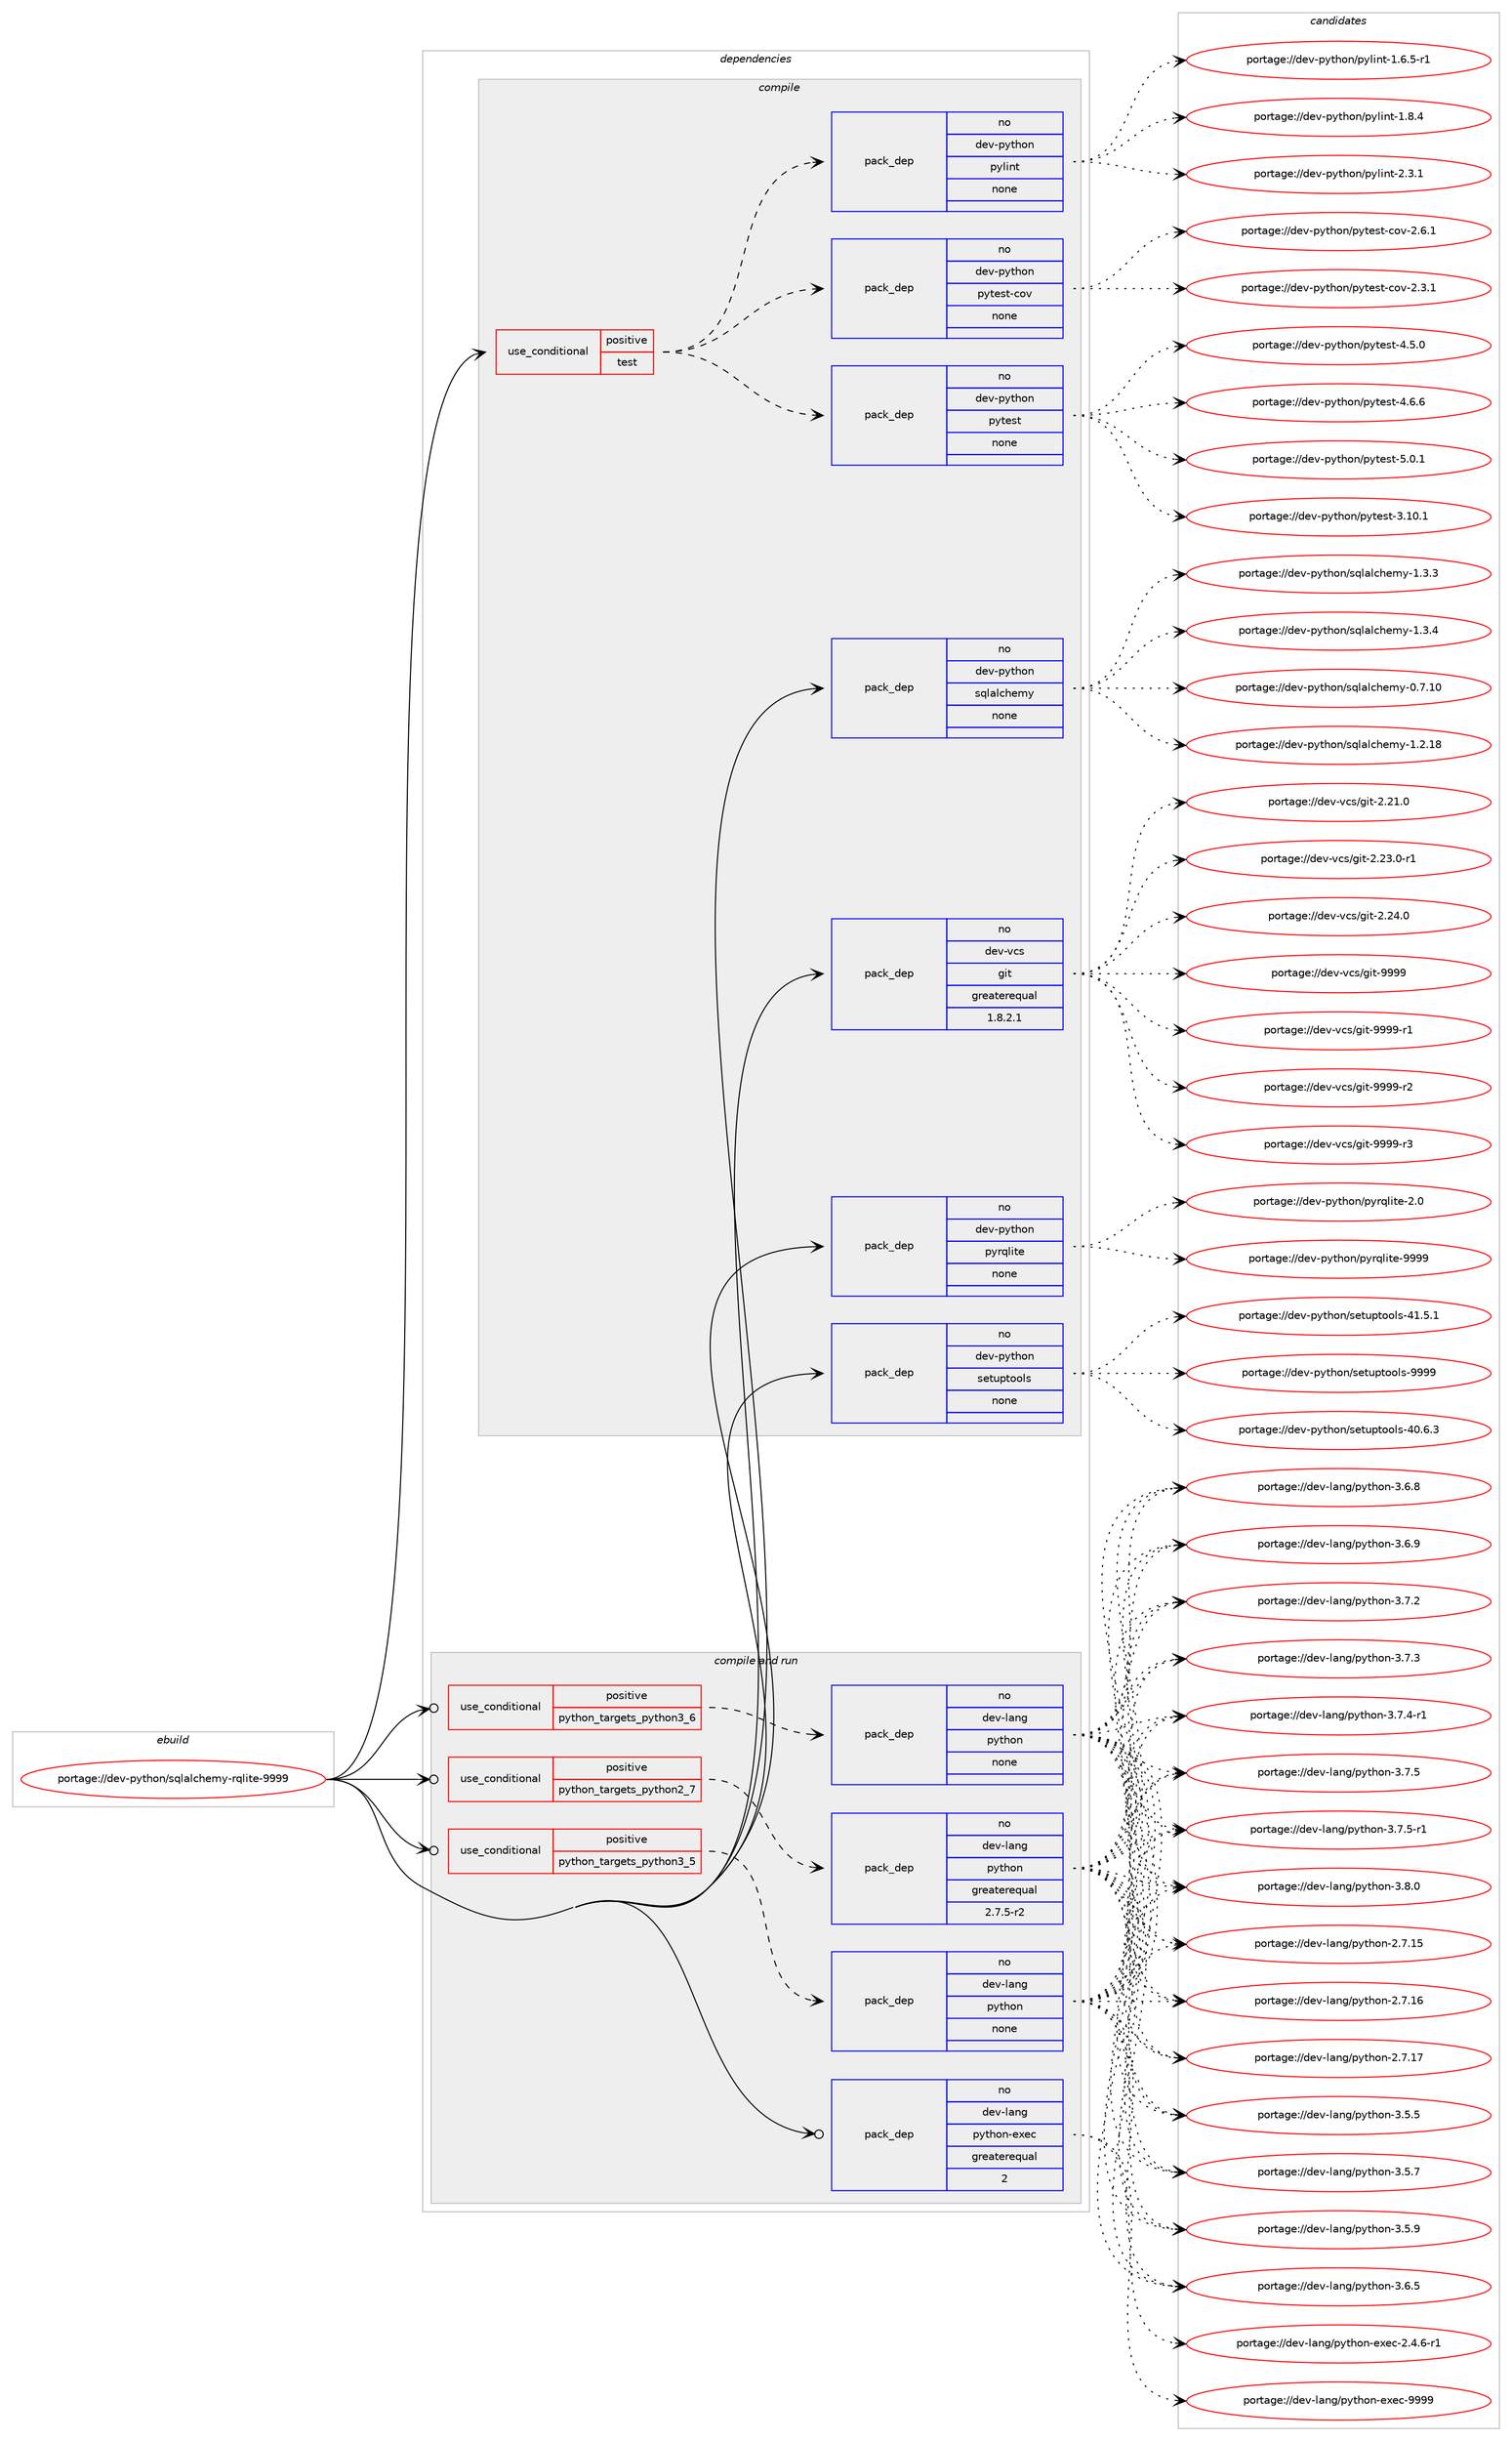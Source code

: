 digraph prolog {

# *************
# Graph options
# *************

newrank=true;
concentrate=true;
compound=true;
graph [rankdir=LR,fontname=Helvetica,fontsize=10,ranksep=1.5];#, ranksep=2.5, nodesep=0.2];
edge  [arrowhead=vee];
node  [fontname=Helvetica,fontsize=10];

# **********
# The ebuild
# **********

subgraph cluster_leftcol {
color=gray;
rank=same;
label=<<i>ebuild</i>>;
id [label="portage://dev-python/sqlalchemy-rqlite-9999", color=red, width=4, href="../dev-python/sqlalchemy-rqlite-9999.svg"];
}

# ****************
# The dependencies
# ****************

subgraph cluster_midcol {
color=gray;
label=<<i>dependencies</i>>;
subgraph cluster_compile {
fillcolor="#eeeeee";
style=filled;
label=<<i>compile</i>>;
subgraph cond39199 {
dependency174006 [label=<<TABLE BORDER="0" CELLBORDER="1" CELLSPACING="0" CELLPADDING="4"><TR><TD ROWSPAN="3" CELLPADDING="10">use_conditional</TD></TR><TR><TD>positive</TD></TR><TR><TD>test</TD></TR></TABLE>>, shape=none, color=red];
subgraph pack131404 {
dependency174007 [label=<<TABLE BORDER="0" CELLBORDER="1" CELLSPACING="0" CELLPADDING="4" WIDTH="220"><TR><TD ROWSPAN="6" CELLPADDING="30">pack_dep</TD></TR><TR><TD WIDTH="110">no</TD></TR><TR><TD>dev-python</TD></TR><TR><TD>pytest</TD></TR><TR><TD>none</TD></TR><TR><TD></TD></TR></TABLE>>, shape=none, color=blue];
}
dependency174006:e -> dependency174007:w [weight=20,style="dashed",arrowhead="vee"];
subgraph pack131405 {
dependency174008 [label=<<TABLE BORDER="0" CELLBORDER="1" CELLSPACING="0" CELLPADDING="4" WIDTH="220"><TR><TD ROWSPAN="6" CELLPADDING="30">pack_dep</TD></TR><TR><TD WIDTH="110">no</TD></TR><TR><TD>dev-python</TD></TR><TR><TD>pytest-cov</TD></TR><TR><TD>none</TD></TR><TR><TD></TD></TR></TABLE>>, shape=none, color=blue];
}
dependency174006:e -> dependency174008:w [weight=20,style="dashed",arrowhead="vee"];
subgraph pack131406 {
dependency174009 [label=<<TABLE BORDER="0" CELLBORDER="1" CELLSPACING="0" CELLPADDING="4" WIDTH="220"><TR><TD ROWSPAN="6" CELLPADDING="30">pack_dep</TD></TR><TR><TD WIDTH="110">no</TD></TR><TR><TD>dev-python</TD></TR><TR><TD>pylint</TD></TR><TR><TD>none</TD></TR><TR><TD></TD></TR></TABLE>>, shape=none, color=blue];
}
dependency174006:e -> dependency174009:w [weight=20,style="dashed",arrowhead="vee"];
}
id:e -> dependency174006:w [weight=20,style="solid",arrowhead="vee"];
subgraph pack131407 {
dependency174010 [label=<<TABLE BORDER="0" CELLBORDER="1" CELLSPACING="0" CELLPADDING="4" WIDTH="220"><TR><TD ROWSPAN="6" CELLPADDING="30">pack_dep</TD></TR><TR><TD WIDTH="110">no</TD></TR><TR><TD>dev-python</TD></TR><TR><TD>pyrqlite</TD></TR><TR><TD>none</TD></TR><TR><TD></TD></TR></TABLE>>, shape=none, color=blue];
}
id:e -> dependency174010:w [weight=20,style="solid",arrowhead="vee"];
subgraph pack131408 {
dependency174011 [label=<<TABLE BORDER="0" CELLBORDER="1" CELLSPACING="0" CELLPADDING="4" WIDTH="220"><TR><TD ROWSPAN="6" CELLPADDING="30">pack_dep</TD></TR><TR><TD WIDTH="110">no</TD></TR><TR><TD>dev-python</TD></TR><TR><TD>setuptools</TD></TR><TR><TD>none</TD></TR><TR><TD></TD></TR></TABLE>>, shape=none, color=blue];
}
id:e -> dependency174011:w [weight=20,style="solid",arrowhead="vee"];
subgraph pack131409 {
dependency174012 [label=<<TABLE BORDER="0" CELLBORDER="1" CELLSPACING="0" CELLPADDING="4" WIDTH="220"><TR><TD ROWSPAN="6" CELLPADDING="30">pack_dep</TD></TR><TR><TD WIDTH="110">no</TD></TR><TR><TD>dev-python</TD></TR><TR><TD>sqlalchemy</TD></TR><TR><TD>none</TD></TR><TR><TD></TD></TR></TABLE>>, shape=none, color=blue];
}
id:e -> dependency174012:w [weight=20,style="solid",arrowhead="vee"];
subgraph pack131410 {
dependency174013 [label=<<TABLE BORDER="0" CELLBORDER="1" CELLSPACING="0" CELLPADDING="4" WIDTH="220"><TR><TD ROWSPAN="6" CELLPADDING="30">pack_dep</TD></TR><TR><TD WIDTH="110">no</TD></TR><TR><TD>dev-vcs</TD></TR><TR><TD>git</TD></TR><TR><TD>greaterequal</TD></TR><TR><TD>1.8.2.1</TD></TR></TABLE>>, shape=none, color=blue];
}
id:e -> dependency174013:w [weight=20,style="solid",arrowhead="vee"];
}
subgraph cluster_compileandrun {
fillcolor="#eeeeee";
style=filled;
label=<<i>compile and run</i>>;
subgraph cond39200 {
dependency174014 [label=<<TABLE BORDER="0" CELLBORDER="1" CELLSPACING="0" CELLPADDING="4"><TR><TD ROWSPAN="3" CELLPADDING="10">use_conditional</TD></TR><TR><TD>positive</TD></TR><TR><TD>python_targets_python2_7</TD></TR></TABLE>>, shape=none, color=red];
subgraph pack131411 {
dependency174015 [label=<<TABLE BORDER="0" CELLBORDER="1" CELLSPACING="0" CELLPADDING="4" WIDTH="220"><TR><TD ROWSPAN="6" CELLPADDING="30">pack_dep</TD></TR><TR><TD WIDTH="110">no</TD></TR><TR><TD>dev-lang</TD></TR><TR><TD>python</TD></TR><TR><TD>greaterequal</TD></TR><TR><TD>2.7.5-r2</TD></TR></TABLE>>, shape=none, color=blue];
}
dependency174014:e -> dependency174015:w [weight=20,style="dashed",arrowhead="vee"];
}
id:e -> dependency174014:w [weight=20,style="solid",arrowhead="odotvee"];
subgraph cond39201 {
dependency174016 [label=<<TABLE BORDER="0" CELLBORDER="1" CELLSPACING="0" CELLPADDING="4"><TR><TD ROWSPAN="3" CELLPADDING="10">use_conditional</TD></TR><TR><TD>positive</TD></TR><TR><TD>python_targets_python3_5</TD></TR></TABLE>>, shape=none, color=red];
subgraph pack131412 {
dependency174017 [label=<<TABLE BORDER="0" CELLBORDER="1" CELLSPACING="0" CELLPADDING="4" WIDTH="220"><TR><TD ROWSPAN="6" CELLPADDING="30">pack_dep</TD></TR><TR><TD WIDTH="110">no</TD></TR><TR><TD>dev-lang</TD></TR><TR><TD>python</TD></TR><TR><TD>none</TD></TR><TR><TD></TD></TR></TABLE>>, shape=none, color=blue];
}
dependency174016:e -> dependency174017:w [weight=20,style="dashed",arrowhead="vee"];
}
id:e -> dependency174016:w [weight=20,style="solid",arrowhead="odotvee"];
subgraph cond39202 {
dependency174018 [label=<<TABLE BORDER="0" CELLBORDER="1" CELLSPACING="0" CELLPADDING="4"><TR><TD ROWSPAN="3" CELLPADDING="10">use_conditional</TD></TR><TR><TD>positive</TD></TR><TR><TD>python_targets_python3_6</TD></TR></TABLE>>, shape=none, color=red];
subgraph pack131413 {
dependency174019 [label=<<TABLE BORDER="0" CELLBORDER="1" CELLSPACING="0" CELLPADDING="4" WIDTH="220"><TR><TD ROWSPAN="6" CELLPADDING="30">pack_dep</TD></TR><TR><TD WIDTH="110">no</TD></TR><TR><TD>dev-lang</TD></TR><TR><TD>python</TD></TR><TR><TD>none</TD></TR><TR><TD></TD></TR></TABLE>>, shape=none, color=blue];
}
dependency174018:e -> dependency174019:w [weight=20,style="dashed",arrowhead="vee"];
}
id:e -> dependency174018:w [weight=20,style="solid",arrowhead="odotvee"];
subgraph pack131414 {
dependency174020 [label=<<TABLE BORDER="0" CELLBORDER="1" CELLSPACING="0" CELLPADDING="4" WIDTH="220"><TR><TD ROWSPAN="6" CELLPADDING="30">pack_dep</TD></TR><TR><TD WIDTH="110">no</TD></TR><TR><TD>dev-lang</TD></TR><TR><TD>python-exec</TD></TR><TR><TD>greaterequal</TD></TR><TR><TD>2</TD></TR></TABLE>>, shape=none, color=blue];
}
id:e -> dependency174020:w [weight=20,style="solid",arrowhead="odotvee"];
}
subgraph cluster_run {
fillcolor="#eeeeee";
style=filled;
label=<<i>run</i>>;
}
}

# **************
# The candidates
# **************

subgraph cluster_choices {
rank=same;
color=gray;
label=<<i>candidates</i>>;

subgraph choice131404 {
color=black;
nodesep=1;
choiceportage100101118451121211161041111104711212111610111511645514649484649 [label="portage://dev-python/pytest-3.10.1", color=red, width=4,href="../dev-python/pytest-3.10.1.svg"];
choiceportage1001011184511212111610411111047112121116101115116455246534648 [label="portage://dev-python/pytest-4.5.0", color=red, width=4,href="../dev-python/pytest-4.5.0.svg"];
choiceportage1001011184511212111610411111047112121116101115116455246544654 [label="portage://dev-python/pytest-4.6.6", color=red, width=4,href="../dev-python/pytest-4.6.6.svg"];
choiceportage1001011184511212111610411111047112121116101115116455346484649 [label="portage://dev-python/pytest-5.0.1", color=red, width=4,href="../dev-python/pytest-5.0.1.svg"];
dependency174007:e -> choiceportage100101118451121211161041111104711212111610111511645514649484649:w [style=dotted,weight="100"];
dependency174007:e -> choiceportage1001011184511212111610411111047112121116101115116455246534648:w [style=dotted,weight="100"];
dependency174007:e -> choiceportage1001011184511212111610411111047112121116101115116455246544654:w [style=dotted,weight="100"];
dependency174007:e -> choiceportage1001011184511212111610411111047112121116101115116455346484649:w [style=dotted,weight="100"];
}
subgraph choice131405 {
color=black;
nodesep=1;
choiceportage10010111845112121116104111110471121211161011151164599111118455046514649 [label="portage://dev-python/pytest-cov-2.3.1", color=red, width=4,href="../dev-python/pytest-cov-2.3.1.svg"];
choiceportage10010111845112121116104111110471121211161011151164599111118455046544649 [label="portage://dev-python/pytest-cov-2.6.1", color=red, width=4,href="../dev-python/pytest-cov-2.6.1.svg"];
dependency174008:e -> choiceportage10010111845112121116104111110471121211161011151164599111118455046514649:w [style=dotted,weight="100"];
dependency174008:e -> choiceportage10010111845112121116104111110471121211161011151164599111118455046544649:w [style=dotted,weight="100"];
}
subgraph choice131406 {
color=black;
nodesep=1;
choiceportage10010111845112121116104111110471121211081051101164549465446534511449 [label="portage://dev-python/pylint-1.6.5-r1", color=red, width=4,href="../dev-python/pylint-1.6.5-r1.svg"];
choiceportage1001011184511212111610411111047112121108105110116454946564652 [label="portage://dev-python/pylint-1.8.4", color=red, width=4,href="../dev-python/pylint-1.8.4.svg"];
choiceportage1001011184511212111610411111047112121108105110116455046514649 [label="portage://dev-python/pylint-2.3.1", color=red, width=4,href="../dev-python/pylint-2.3.1.svg"];
dependency174009:e -> choiceportage10010111845112121116104111110471121211081051101164549465446534511449:w [style=dotted,weight="100"];
dependency174009:e -> choiceportage1001011184511212111610411111047112121108105110116454946564652:w [style=dotted,weight="100"];
dependency174009:e -> choiceportage1001011184511212111610411111047112121108105110116455046514649:w [style=dotted,weight="100"];
}
subgraph choice131407 {
color=black;
nodesep=1;
choiceportage100101118451121211161041111104711212111411310810511610145504648 [label="portage://dev-python/pyrqlite-2.0", color=red, width=4,href="../dev-python/pyrqlite-2.0.svg"];
choiceportage10010111845112121116104111110471121211141131081051161014557575757 [label="portage://dev-python/pyrqlite-9999", color=red, width=4,href="../dev-python/pyrqlite-9999.svg"];
dependency174010:e -> choiceportage100101118451121211161041111104711212111411310810511610145504648:w [style=dotted,weight="100"];
dependency174010:e -> choiceportage10010111845112121116104111110471121211141131081051161014557575757:w [style=dotted,weight="100"];
}
subgraph choice131408 {
color=black;
nodesep=1;
choiceportage100101118451121211161041111104711510111611711211611111110811545524846544651 [label="portage://dev-python/setuptools-40.6.3", color=red, width=4,href="../dev-python/setuptools-40.6.3.svg"];
choiceportage100101118451121211161041111104711510111611711211611111110811545524946534649 [label="portage://dev-python/setuptools-41.5.1", color=red, width=4,href="../dev-python/setuptools-41.5.1.svg"];
choiceportage10010111845112121116104111110471151011161171121161111111081154557575757 [label="portage://dev-python/setuptools-9999", color=red, width=4,href="../dev-python/setuptools-9999.svg"];
dependency174011:e -> choiceportage100101118451121211161041111104711510111611711211611111110811545524846544651:w [style=dotted,weight="100"];
dependency174011:e -> choiceportage100101118451121211161041111104711510111611711211611111110811545524946534649:w [style=dotted,weight="100"];
dependency174011:e -> choiceportage10010111845112121116104111110471151011161171121161111111081154557575757:w [style=dotted,weight="100"];
}
subgraph choice131409 {
color=black;
nodesep=1;
choiceportage1001011184511212111610411111047115113108971089910410110912145484655464948 [label="portage://dev-python/sqlalchemy-0.7.10", color=red, width=4,href="../dev-python/sqlalchemy-0.7.10.svg"];
choiceportage1001011184511212111610411111047115113108971089910410110912145494650464956 [label="portage://dev-python/sqlalchemy-1.2.18", color=red, width=4,href="../dev-python/sqlalchemy-1.2.18.svg"];
choiceportage10010111845112121116104111110471151131089710899104101109121454946514651 [label="portage://dev-python/sqlalchemy-1.3.3", color=red, width=4,href="../dev-python/sqlalchemy-1.3.3.svg"];
choiceportage10010111845112121116104111110471151131089710899104101109121454946514652 [label="portage://dev-python/sqlalchemy-1.3.4", color=red, width=4,href="../dev-python/sqlalchemy-1.3.4.svg"];
dependency174012:e -> choiceportage1001011184511212111610411111047115113108971089910410110912145484655464948:w [style=dotted,weight="100"];
dependency174012:e -> choiceportage1001011184511212111610411111047115113108971089910410110912145494650464956:w [style=dotted,weight="100"];
dependency174012:e -> choiceportage10010111845112121116104111110471151131089710899104101109121454946514651:w [style=dotted,weight="100"];
dependency174012:e -> choiceportage10010111845112121116104111110471151131089710899104101109121454946514652:w [style=dotted,weight="100"];
}
subgraph choice131410 {
color=black;
nodesep=1;
choiceportage10010111845118991154710310511645504650494648 [label="portage://dev-vcs/git-2.21.0", color=red, width=4,href="../dev-vcs/git-2.21.0.svg"];
choiceportage100101118451189911547103105116455046505146484511449 [label="portage://dev-vcs/git-2.23.0-r1", color=red, width=4,href="../dev-vcs/git-2.23.0-r1.svg"];
choiceportage10010111845118991154710310511645504650524648 [label="portage://dev-vcs/git-2.24.0", color=red, width=4,href="../dev-vcs/git-2.24.0.svg"];
choiceportage1001011184511899115471031051164557575757 [label="portage://dev-vcs/git-9999", color=red, width=4,href="../dev-vcs/git-9999.svg"];
choiceportage10010111845118991154710310511645575757574511449 [label="portage://dev-vcs/git-9999-r1", color=red, width=4,href="../dev-vcs/git-9999-r1.svg"];
choiceportage10010111845118991154710310511645575757574511450 [label="portage://dev-vcs/git-9999-r2", color=red, width=4,href="../dev-vcs/git-9999-r2.svg"];
choiceportage10010111845118991154710310511645575757574511451 [label="portage://dev-vcs/git-9999-r3", color=red, width=4,href="../dev-vcs/git-9999-r3.svg"];
dependency174013:e -> choiceportage10010111845118991154710310511645504650494648:w [style=dotted,weight="100"];
dependency174013:e -> choiceportage100101118451189911547103105116455046505146484511449:w [style=dotted,weight="100"];
dependency174013:e -> choiceportage10010111845118991154710310511645504650524648:w [style=dotted,weight="100"];
dependency174013:e -> choiceportage1001011184511899115471031051164557575757:w [style=dotted,weight="100"];
dependency174013:e -> choiceportage10010111845118991154710310511645575757574511449:w [style=dotted,weight="100"];
dependency174013:e -> choiceportage10010111845118991154710310511645575757574511450:w [style=dotted,weight="100"];
dependency174013:e -> choiceportage10010111845118991154710310511645575757574511451:w [style=dotted,weight="100"];
}
subgraph choice131411 {
color=black;
nodesep=1;
choiceportage10010111845108971101034711212111610411111045504655464953 [label="portage://dev-lang/python-2.7.15", color=red, width=4,href="../dev-lang/python-2.7.15.svg"];
choiceportage10010111845108971101034711212111610411111045504655464954 [label="portage://dev-lang/python-2.7.16", color=red, width=4,href="../dev-lang/python-2.7.16.svg"];
choiceportage10010111845108971101034711212111610411111045504655464955 [label="portage://dev-lang/python-2.7.17", color=red, width=4,href="../dev-lang/python-2.7.17.svg"];
choiceportage100101118451089711010347112121116104111110455146534653 [label="portage://dev-lang/python-3.5.5", color=red, width=4,href="../dev-lang/python-3.5.5.svg"];
choiceportage100101118451089711010347112121116104111110455146534655 [label="portage://dev-lang/python-3.5.7", color=red, width=4,href="../dev-lang/python-3.5.7.svg"];
choiceportage100101118451089711010347112121116104111110455146534657 [label="portage://dev-lang/python-3.5.9", color=red, width=4,href="../dev-lang/python-3.5.9.svg"];
choiceportage100101118451089711010347112121116104111110455146544653 [label="portage://dev-lang/python-3.6.5", color=red, width=4,href="../dev-lang/python-3.6.5.svg"];
choiceportage100101118451089711010347112121116104111110455146544656 [label="portage://dev-lang/python-3.6.8", color=red, width=4,href="../dev-lang/python-3.6.8.svg"];
choiceportage100101118451089711010347112121116104111110455146544657 [label="portage://dev-lang/python-3.6.9", color=red, width=4,href="../dev-lang/python-3.6.9.svg"];
choiceportage100101118451089711010347112121116104111110455146554650 [label="portage://dev-lang/python-3.7.2", color=red, width=4,href="../dev-lang/python-3.7.2.svg"];
choiceportage100101118451089711010347112121116104111110455146554651 [label="portage://dev-lang/python-3.7.3", color=red, width=4,href="../dev-lang/python-3.7.3.svg"];
choiceportage1001011184510897110103471121211161041111104551465546524511449 [label="portage://dev-lang/python-3.7.4-r1", color=red, width=4,href="../dev-lang/python-3.7.4-r1.svg"];
choiceportage100101118451089711010347112121116104111110455146554653 [label="portage://dev-lang/python-3.7.5", color=red, width=4,href="../dev-lang/python-3.7.5.svg"];
choiceportage1001011184510897110103471121211161041111104551465546534511449 [label="portage://dev-lang/python-3.7.5-r1", color=red, width=4,href="../dev-lang/python-3.7.5-r1.svg"];
choiceportage100101118451089711010347112121116104111110455146564648 [label="portage://dev-lang/python-3.8.0", color=red, width=4,href="../dev-lang/python-3.8.0.svg"];
dependency174015:e -> choiceportage10010111845108971101034711212111610411111045504655464953:w [style=dotted,weight="100"];
dependency174015:e -> choiceportage10010111845108971101034711212111610411111045504655464954:w [style=dotted,weight="100"];
dependency174015:e -> choiceportage10010111845108971101034711212111610411111045504655464955:w [style=dotted,weight="100"];
dependency174015:e -> choiceportage100101118451089711010347112121116104111110455146534653:w [style=dotted,weight="100"];
dependency174015:e -> choiceportage100101118451089711010347112121116104111110455146534655:w [style=dotted,weight="100"];
dependency174015:e -> choiceportage100101118451089711010347112121116104111110455146534657:w [style=dotted,weight="100"];
dependency174015:e -> choiceportage100101118451089711010347112121116104111110455146544653:w [style=dotted,weight="100"];
dependency174015:e -> choiceportage100101118451089711010347112121116104111110455146544656:w [style=dotted,weight="100"];
dependency174015:e -> choiceportage100101118451089711010347112121116104111110455146544657:w [style=dotted,weight="100"];
dependency174015:e -> choiceportage100101118451089711010347112121116104111110455146554650:w [style=dotted,weight="100"];
dependency174015:e -> choiceportage100101118451089711010347112121116104111110455146554651:w [style=dotted,weight="100"];
dependency174015:e -> choiceportage1001011184510897110103471121211161041111104551465546524511449:w [style=dotted,weight="100"];
dependency174015:e -> choiceportage100101118451089711010347112121116104111110455146554653:w [style=dotted,weight="100"];
dependency174015:e -> choiceportage1001011184510897110103471121211161041111104551465546534511449:w [style=dotted,weight="100"];
dependency174015:e -> choiceportage100101118451089711010347112121116104111110455146564648:w [style=dotted,weight="100"];
}
subgraph choice131412 {
color=black;
nodesep=1;
choiceportage10010111845108971101034711212111610411111045504655464953 [label="portage://dev-lang/python-2.7.15", color=red, width=4,href="../dev-lang/python-2.7.15.svg"];
choiceportage10010111845108971101034711212111610411111045504655464954 [label="portage://dev-lang/python-2.7.16", color=red, width=4,href="../dev-lang/python-2.7.16.svg"];
choiceportage10010111845108971101034711212111610411111045504655464955 [label="portage://dev-lang/python-2.7.17", color=red, width=4,href="../dev-lang/python-2.7.17.svg"];
choiceportage100101118451089711010347112121116104111110455146534653 [label="portage://dev-lang/python-3.5.5", color=red, width=4,href="../dev-lang/python-3.5.5.svg"];
choiceportage100101118451089711010347112121116104111110455146534655 [label="portage://dev-lang/python-3.5.7", color=red, width=4,href="../dev-lang/python-3.5.7.svg"];
choiceportage100101118451089711010347112121116104111110455146534657 [label="portage://dev-lang/python-3.5.9", color=red, width=4,href="../dev-lang/python-3.5.9.svg"];
choiceportage100101118451089711010347112121116104111110455146544653 [label="portage://dev-lang/python-3.6.5", color=red, width=4,href="../dev-lang/python-3.6.5.svg"];
choiceportage100101118451089711010347112121116104111110455146544656 [label="portage://dev-lang/python-3.6.8", color=red, width=4,href="../dev-lang/python-3.6.8.svg"];
choiceportage100101118451089711010347112121116104111110455146544657 [label="portage://dev-lang/python-3.6.9", color=red, width=4,href="../dev-lang/python-3.6.9.svg"];
choiceportage100101118451089711010347112121116104111110455146554650 [label="portage://dev-lang/python-3.7.2", color=red, width=4,href="../dev-lang/python-3.7.2.svg"];
choiceportage100101118451089711010347112121116104111110455146554651 [label="portage://dev-lang/python-3.7.3", color=red, width=4,href="../dev-lang/python-3.7.3.svg"];
choiceportage1001011184510897110103471121211161041111104551465546524511449 [label="portage://dev-lang/python-3.7.4-r1", color=red, width=4,href="../dev-lang/python-3.7.4-r1.svg"];
choiceportage100101118451089711010347112121116104111110455146554653 [label="portage://dev-lang/python-3.7.5", color=red, width=4,href="../dev-lang/python-3.7.5.svg"];
choiceportage1001011184510897110103471121211161041111104551465546534511449 [label="portage://dev-lang/python-3.7.5-r1", color=red, width=4,href="../dev-lang/python-3.7.5-r1.svg"];
choiceportage100101118451089711010347112121116104111110455146564648 [label="portage://dev-lang/python-3.8.0", color=red, width=4,href="../dev-lang/python-3.8.0.svg"];
dependency174017:e -> choiceportage10010111845108971101034711212111610411111045504655464953:w [style=dotted,weight="100"];
dependency174017:e -> choiceportage10010111845108971101034711212111610411111045504655464954:w [style=dotted,weight="100"];
dependency174017:e -> choiceportage10010111845108971101034711212111610411111045504655464955:w [style=dotted,weight="100"];
dependency174017:e -> choiceportage100101118451089711010347112121116104111110455146534653:w [style=dotted,weight="100"];
dependency174017:e -> choiceportage100101118451089711010347112121116104111110455146534655:w [style=dotted,weight="100"];
dependency174017:e -> choiceportage100101118451089711010347112121116104111110455146534657:w [style=dotted,weight="100"];
dependency174017:e -> choiceportage100101118451089711010347112121116104111110455146544653:w [style=dotted,weight="100"];
dependency174017:e -> choiceportage100101118451089711010347112121116104111110455146544656:w [style=dotted,weight="100"];
dependency174017:e -> choiceportage100101118451089711010347112121116104111110455146544657:w [style=dotted,weight="100"];
dependency174017:e -> choiceportage100101118451089711010347112121116104111110455146554650:w [style=dotted,weight="100"];
dependency174017:e -> choiceportage100101118451089711010347112121116104111110455146554651:w [style=dotted,weight="100"];
dependency174017:e -> choiceportage1001011184510897110103471121211161041111104551465546524511449:w [style=dotted,weight="100"];
dependency174017:e -> choiceportage100101118451089711010347112121116104111110455146554653:w [style=dotted,weight="100"];
dependency174017:e -> choiceportage1001011184510897110103471121211161041111104551465546534511449:w [style=dotted,weight="100"];
dependency174017:e -> choiceportage100101118451089711010347112121116104111110455146564648:w [style=dotted,weight="100"];
}
subgraph choice131413 {
color=black;
nodesep=1;
choiceportage10010111845108971101034711212111610411111045504655464953 [label="portage://dev-lang/python-2.7.15", color=red, width=4,href="../dev-lang/python-2.7.15.svg"];
choiceportage10010111845108971101034711212111610411111045504655464954 [label="portage://dev-lang/python-2.7.16", color=red, width=4,href="../dev-lang/python-2.7.16.svg"];
choiceportage10010111845108971101034711212111610411111045504655464955 [label="portage://dev-lang/python-2.7.17", color=red, width=4,href="../dev-lang/python-2.7.17.svg"];
choiceportage100101118451089711010347112121116104111110455146534653 [label="portage://dev-lang/python-3.5.5", color=red, width=4,href="../dev-lang/python-3.5.5.svg"];
choiceportage100101118451089711010347112121116104111110455146534655 [label="portage://dev-lang/python-3.5.7", color=red, width=4,href="../dev-lang/python-3.5.7.svg"];
choiceportage100101118451089711010347112121116104111110455146534657 [label="portage://dev-lang/python-3.5.9", color=red, width=4,href="../dev-lang/python-3.5.9.svg"];
choiceportage100101118451089711010347112121116104111110455146544653 [label="portage://dev-lang/python-3.6.5", color=red, width=4,href="../dev-lang/python-3.6.5.svg"];
choiceportage100101118451089711010347112121116104111110455146544656 [label="portage://dev-lang/python-3.6.8", color=red, width=4,href="../dev-lang/python-3.6.8.svg"];
choiceportage100101118451089711010347112121116104111110455146544657 [label="portage://dev-lang/python-3.6.9", color=red, width=4,href="../dev-lang/python-3.6.9.svg"];
choiceportage100101118451089711010347112121116104111110455146554650 [label="portage://dev-lang/python-3.7.2", color=red, width=4,href="../dev-lang/python-3.7.2.svg"];
choiceportage100101118451089711010347112121116104111110455146554651 [label="portage://dev-lang/python-3.7.3", color=red, width=4,href="../dev-lang/python-3.7.3.svg"];
choiceportage1001011184510897110103471121211161041111104551465546524511449 [label="portage://dev-lang/python-3.7.4-r1", color=red, width=4,href="../dev-lang/python-3.7.4-r1.svg"];
choiceportage100101118451089711010347112121116104111110455146554653 [label="portage://dev-lang/python-3.7.5", color=red, width=4,href="../dev-lang/python-3.7.5.svg"];
choiceportage1001011184510897110103471121211161041111104551465546534511449 [label="portage://dev-lang/python-3.7.5-r1", color=red, width=4,href="../dev-lang/python-3.7.5-r1.svg"];
choiceportage100101118451089711010347112121116104111110455146564648 [label="portage://dev-lang/python-3.8.0", color=red, width=4,href="../dev-lang/python-3.8.0.svg"];
dependency174019:e -> choiceportage10010111845108971101034711212111610411111045504655464953:w [style=dotted,weight="100"];
dependency174019:e -> choiceportage10010111845108971101034711212111610411111045504655464954:w [style=dotted,weight="100"];
dependency174019:e -> choiceportage10010111845108971101034711212111610411111045504655464955:w [style=dotted,weight="100"];
dependency174019:e -> choiceportage100101118451089711010347112121116104111110455146534653:w [style=dotted,weight="100"];
dependency174019:e -> choiceportage100101118451089711010347112121116104111110455146534655:w [style=dotted,weight="100"];
dependency174019:e -> choiceportage100101118451089711010347112121116104111110455146534657:w [style=dotted,weight="100"];
dependency174019:e -> choiceportage100101118451089711010347112121116104111110455146544653:w [style=dotted,weight="100"];
dependency174019:e -> choiceportage100101118451089711010347112121116104111110455146544656:w [style=dotted,weight="100"];
dependency174019:e -> choiceportage100101118451089711010347112121116104111110455146544657:w [style=dotted,weight="100"];
dependency174019:e -> choiceportage100101118451089711010347112121116104111110455146554650:w [style=dotted,weight="100"];
dependency174019:e -> choiceportage100101118451089711010347112121116104111110455146554651:w [style=dotted,weight="100"];
dependency174019:e -> choiceportage1001011184510897110103471121211161041111104551465546524511449:w [style=dotted,weight="100"];
dependency174019:e -> choiceportage100101118451089711010347112121116104111110455146554653:w [style=dotted,weight="100"];
dependency174019:e -> choiceportage1001011184510897110103471121211161041111104551465546534511449:w [style=dotted,weight="100"];
dependency174019:e -> choiceportage100101118451089711010347112121116104111110455146564648:w [style=dotted,weight="100"];
}
subgraph choice131414 {
color=black;
nodesep=1;
choiceportage10010111845108971101034711212111610411111045101120101994550465246544511449 [label="portage://dev-lang/python-exec-2.4.6-r1", color=red, width=4,href="../dev-lang/python-exec-2.4.6-r1.svg"];
choiceportage10010111845108971101034711212111610411111045101120101994557575757 [label="portage://dev-lang/python-exec-9999", color=red, width=4,href="../dev-lang/python-exec-9999.svg"];
dependency174020:e -> choiceportage10010111845108971101034711212111610411111045101120101994550465246544511449:w [style=dotted,weight="100"];
dependency174020:e -> choiceportage10010111845108971101034711212111610411111045101120101994557575757:w [style=dotted,weight="100"];
}
}

}
